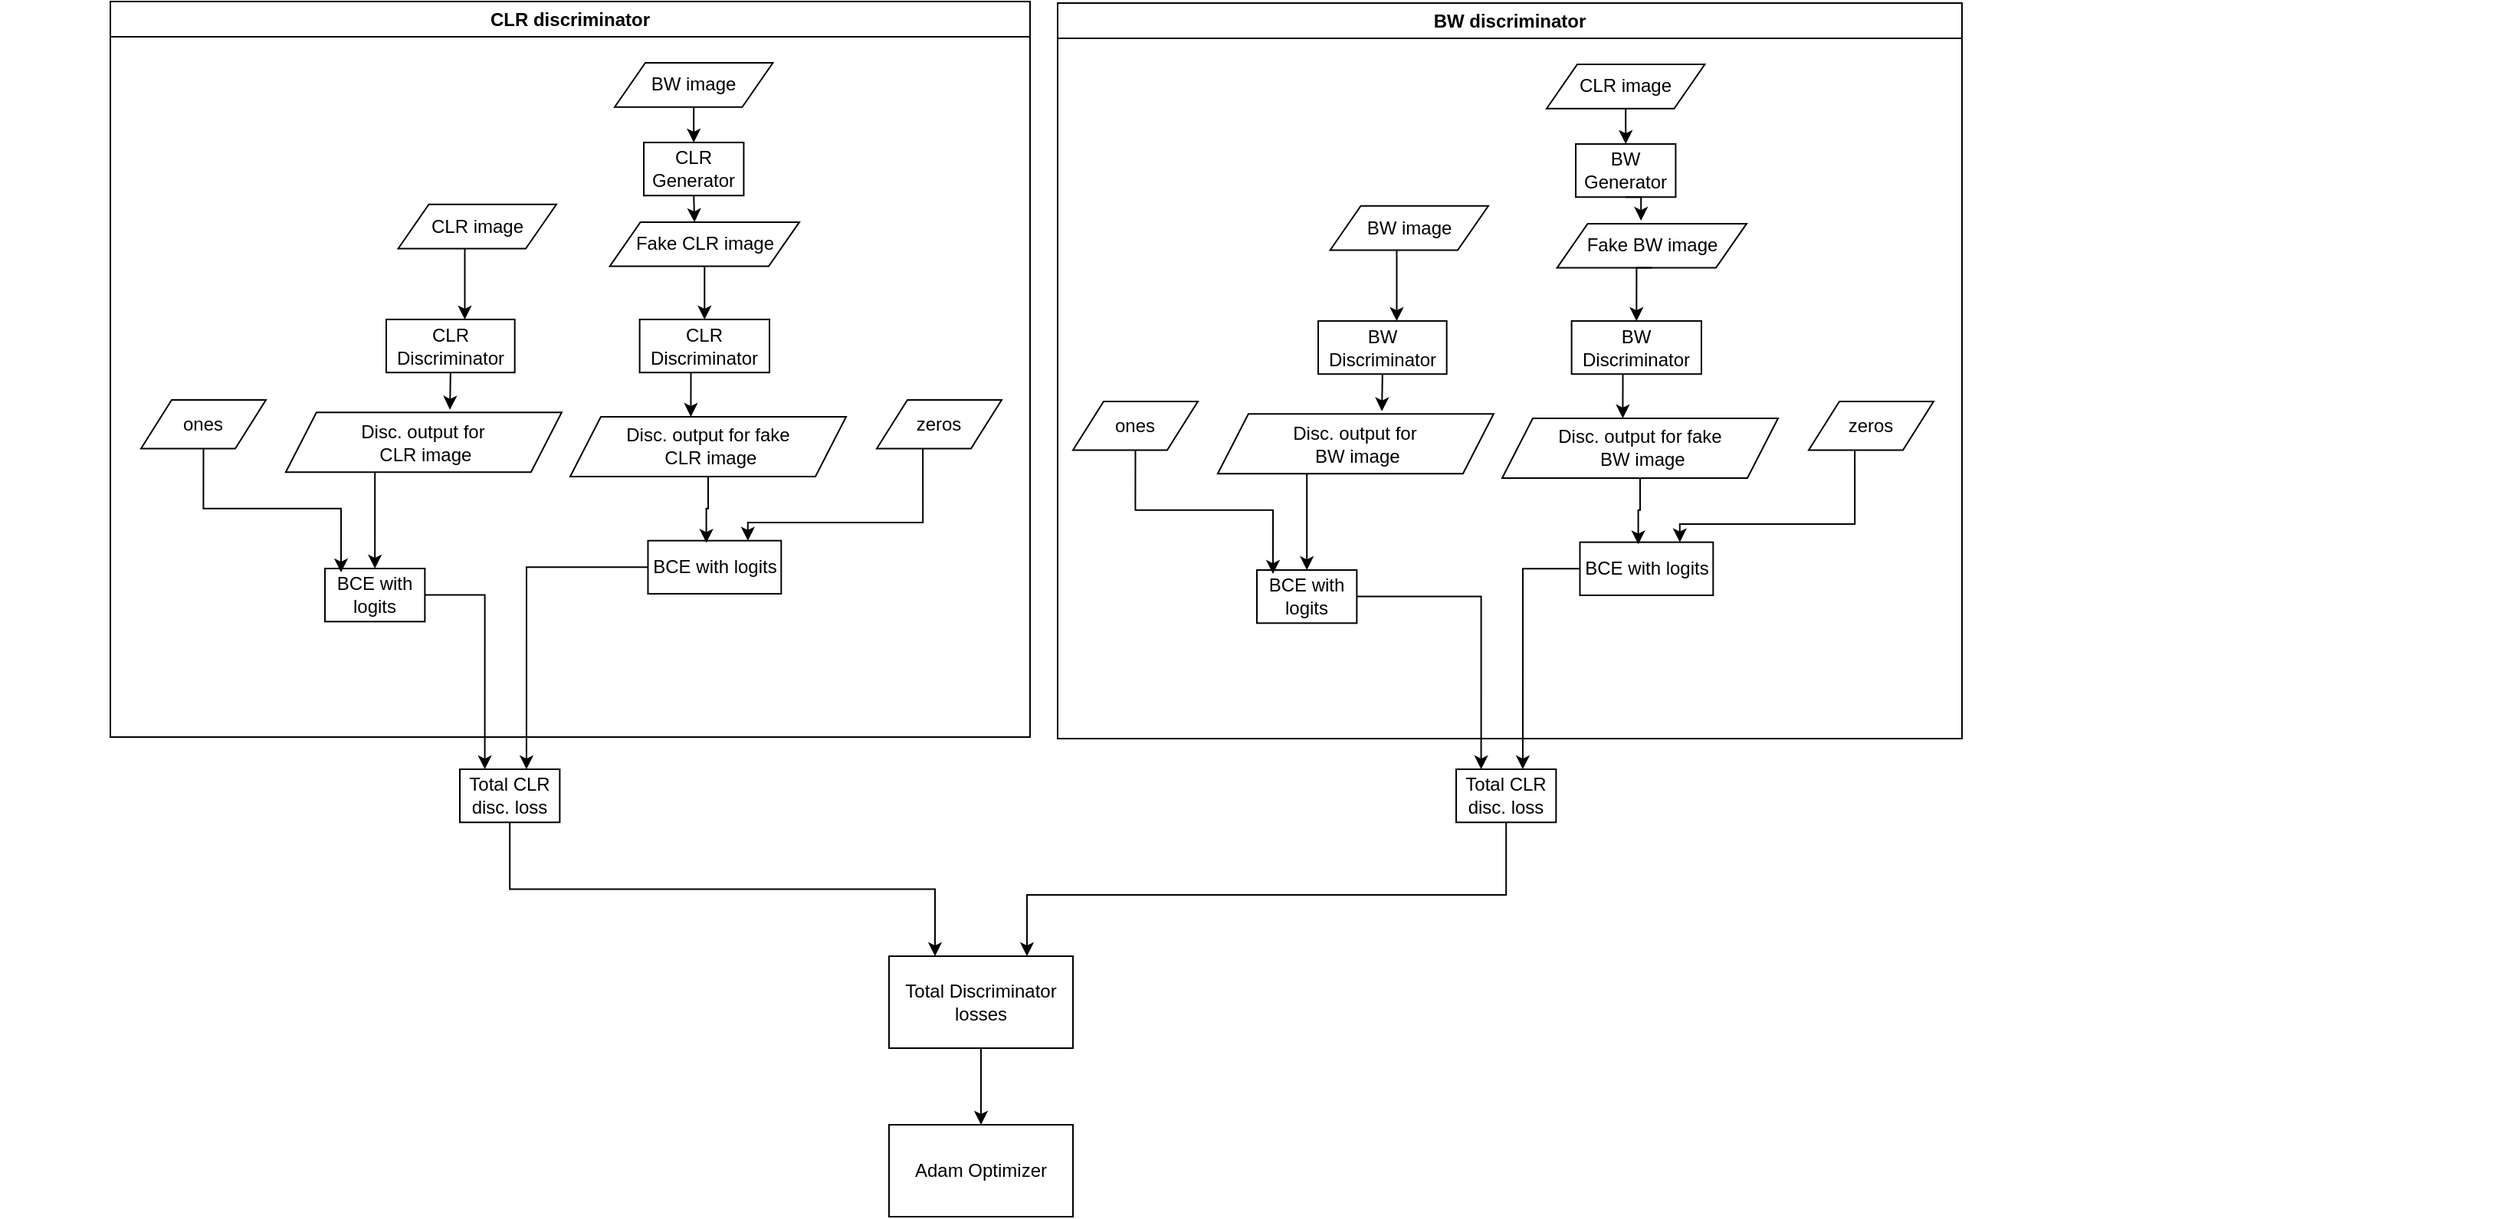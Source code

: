 <mxfile version="23.1.5" type="device">
  <diagram name="Page-1" id="wwtKJGUBj2cqh8s6im0r">
    <mxGraphModel dx="3502" dy="1117" grid="1" gridSize="10" guides="1" tooltips="1" connect="1" arrows="1" fold="1" page="1" pageScale="1" pageWidth="850" pageHeight="1100" math="0" shadow="0">
      <root>
        <mxCell id="0" />
        <mxCell id="1" parent="0" />
        <mxCell id="1-WBPtf6glRK3cqLHo0g-118" style="edgeStyle=orthogonalEdgeStyle;rounded=0;orthogonalLoop=1;jettySize=auto;html=1;exitX=0.5;exitY=1;exitDx=0;exitDy=0;entryX=0.5;entryY=0;entryDx=0;entryDy=0;" edge="1" parent="1" source="1-WBPtf6glRK3cqLHo0g-65" target="1-WBPtf6glRK3cqLHo0g-116">
          <mxGeometry relative="1" as="geometry" />
        </mxCell>
        <mxCell id="1-WBPtf6glRK3cqLHo0g-65" value="Total Discriminator losses" style="rounded=0;whiteSpace=wrap;html=1;container=0;" vertex="1" parent="1">
          <mxGeometry x="-930" y="730" width="120" height="60" as="geometry" />
        </mxCell>
        <mxCell id="1-WBPtf6glRK3cqLHo0g-72" value="" style="group;fontSize=9;" vertex="1" connectable="0" parent="1">
          <mxGeometry x="-1510" y="110" width="1630" height="532.65" as="geometry" />
        </mxCell>
        <mxCell id="1-WBPtf6glRK3cqLHo0g-84" value="CLR image" style="shape=parallelogram;perimeter=parallelogramPerimeter;whiteSpace=wrap;html=1;fixedSize=1;container=0;" vertex="1" parent="1-WBPtf6glRK3cqLHo0g-72">
          <mxGeometry x="1009.012" y="38" width="103.21" height="28.873" as="geometry" />
        </mxCell>
        <mxCell id="1-WBPtf6glRK3cqLHo0g-85" value="BW Generator" style="rounded=0;whiteSpace=wrap;html=1;container=0;" vertex="1" parent="1-WBPtf6glRK3cqLHo0g-72">
          <mxGeometry x="1028.025" y="89.972" width="65.185" height="34.648" as="geometry" />
        </mxCell>
        <mxCell id="1-WBPtf6glRK3cqLHo0g-86" style="edgeStyle=orthogonalEdgeStyle;rounded=0;orthogonalLoop=1;jettySize=auto;html=1;entryX=0.5;entryY=0;entryDx=0;entryDy=0;" edge="1" parent="1-WBPtf6glRK3cqLHo0g-72" source="1-WBPtf6glRK3cqLHo0g-84" target="1-WBPtf6glRK3cqLHo0g-85">
          <mxGeometry relative="1" as="geometry" />
        </mxCell>
        <mxCell id="1-WBPtf6glRK3cqLHo0g-87" style="edgeStyle=orthogonalEdgeStyle;rounded=0;orthogonalLoop=1;jettySize=auto;html=1;entryX=0.5;entryY=0;entryDx=0;entryDy=0;" edge="1" parent="1-WBPtf6glRK3cqLHo0g-72">
          <mxGeometry relative="1" as="geometry">
            <mxPoint x="911.235" y="159.268" as="sourcePoint" />
            <mxPoint x="911.235" y="205.465" as="targetPoint" />
          </mxGeometry>
        </mxCell>
        <mxCell id="1-WBPtf6glRK3cqLHo0g-88" value="BW image" style="shape=parallelogram;perimeter=parallelogramPerimeter;whiteSpace=wrap;html=1;fixedSize=1;container=0;" vertex="1" parent="1-WBPtf6glRK3cqLHo0g-72">
          <mxGeometry x="867.778" y="130.394" width="103.21" height="28.873" as="geometry" />
        </mxCell>
        <mxCell id="1-WBPtf6glRK3cqLHo0g-89" value="BW Discriminator" style="rounded=0;whiteSpace=wrap;html=1;container=0;" vertex="1" parent="1-WBPtf6glRK3cqLHo0g-72">
          <mxGeometry x="860" y="205.46" width="83.83" height="34.65" as="geometry" />
        </mxCell>
        <mxCell id="1-WBPtf6glRK3cqLHo0g-90" style="edgeStyle=orthogonalEdgeStyle;rounded=0;orthogonalLoop=1;jettySize=auto;html=1;entryX=0.5;entryY=0;entryDx=0;entryDy=0;exitX=0.438;exitY=1;exitDx=0;exitDy=0;exitPerimeter=0;" edge="1" parent="1-WBPtf6glRK3cqLHo0g-72">
          <mxGeometry relative="1" as="geometry">
            <mxPoint x="1058.749" y="240.113" as="sourcePoint" />
            <mxPoint x="1058.716" y="268.986" as="targetPoint" />
          </mxGeometry>
        </mxCell>
        <mxCell id="1-WBPtf6glRK3cqLHo0g-91" value="BW Discriminator" style="rounded=0;whiteSpace=wrap;html=1;container=0;" vertex="1" parent="1-WBPtf6glRK3cqLHo0g-72">
          <mxGeometry x="1025.31" y="205.46" width="84.69" height="34.65" as="geometry" />
        </mxCell>
        <mxCell id="1-WBPtf6glRK3cqLHo0g-92" value="Disc. output for fake&lt;br&gt;&amp;nbsp;BW image" style="shape=parallelogram;perimeter=parallelogramPerimeter;whiteSpace=wrap;html=1;fixedSize=1;container=0;" vertex="1" parent="1-WBPtf6glRK3cqLHo0g-72">
          <mxGeometry x="980" y="268.99" width="180" height="39.01" as="geometry" />
        </mxCell>
        <mxCell id="1-WBPtf6glRK3cqLHo0g-93" style="edgeStyle=orthogonalEdgeStyle;rounded=0;orthogonalLoop=1;jettySize=auto;html=1;entryX=0.5;entryY=0;entryDx=0;entryDy=0;" edge="1" parent="1-WBPtf6glRK3cqLHo0g-72" target="1-WBPtf6glRK3cqLHo0g-101">
          <mxGeometry relative="1" as="geometry">
            <mxPoint x="911.222" y="297.859" as="sourcePoint" />
          </mxGeometry>
        </mxCell>
        <mxCell id="1-WBPtf6glRK3cqLHo0g-94" value="BCE with logits" style="rounded=0;whiteSpace=wrap;html=1;container=0;" vertex="1" parent="1-WBPtf6glRK3cqLHo0g-72">
          <mxGeometry x="1030.741" y="349.831" width="86.914" height="34.648" as="geometry" />
        </mxCell>
        <mxCell id="1-WBPtf6glRK3cqLHo0g-95" style="edgeStyle=orthogonalEdgeStyle;rounded=0;orthogonalLoop=1;jettySize=auto;html=1;entryX=0.75;entryY=0;entryDx=0;entryDy=0;exitX=0.369;exitY=0.945;exitDx=0;exitDy=0;exitPerimeter=0;" edge="1" parent="1-WBPtf6glRK3cqLHo0g-72" source="1-WBPtf6glRK3cqLHo0g-98" target="1-WBPtf6glRK3cqLHo0g-94">
          <mxGeometry relative="1" as="geometry">
            <Array as="points">
              <mxPoint x="1210" y="338" />
              <mxPoint x="1096" y="338" />
            </Array>
            <mxPoint x="1210" y="295" as="sourcePoint" />
          </mxGeometry>
        </mxCell>
        <mxCell id="1-WBPtf6glRK3cqLHo0g-96" value="BW discriminator" style="swimlane;whiteSpace=wrap;html=1;container=0;" vertex="1" parent="1-WBPtf6glRK3cqLHo0g-72">
          <mxGeometry x="690" y="-2" width="590" height="480" as="geometry" />
        </mxCell>
        <mxCell id="1-WBPtf6glRK3cqLHo0g-97" value="Fake BW image" style="shape=parallelogram;perimeter=parallelogramPerimeter;whiteSpace=wrap;html=1;fixedSize=1;container=0;" vertex="1" parent="1-WBPtf6glRK3cqLHo0g-96">
          <mxGeometry x="325.8" y="143.94" width="123.7" height="28.87" as="geometry" />
        </mxCell>
        <mxCell id="1-WBPtf6glRK3cqLHo0g-98" value="zeros" style="shape=parallelogram;perimeter=parallelogramPerimeter;whiteSpace=wrap;html=1;fixedSize=1;container=0;" vertex="1" parent="1-WBPtf6glRK3cqLHo0g-72">
          <mxGeometry x="1179.999" y="258.001" width="81.481" height="31.761" as="geometry" />
        </mxCell>
        <mxCell id="1-WBPtf6glRK3cqLHo0g-99" value="Disc. output for&lt;br&gt;&amp;nbsp;BW image" style="shape=parallelogram;perimeter=parallelogramPerimeter;whiteSpace=wrap;html=1;fixedSize=1;container=0;" vertex="1" parent="1-WBPtf6glRK3cqLHo0g-72">
          <mxGeometry x="794.44" y="266.1" width="180" height="39.01" as="geometry" />
        </mxCell>
        <mxCell id="1-WBPtf6glRK3cqLHo0g-100" value="ones" style="shape=parallelogram;perimeter=parallelogramPerimeter;whiteSpace=wrap;html=1;fixedSize=1;container=0;" vertex="1" parent="1-WBPtf6glRK3cqLHo0g-72">
          <mxGeometry x="700" y="257.999" width="81.481" height="31.761" as="geometry" />
        </mxCell>
        <mxCell id="1-WBPtf6glRK3cqLHo0g-101" value="BCE with logits" style="rounded=0;whiteSpace=wrap;html=1;container=0;" vertex="1" parent="1-WBPtf6glRK3cqLHo0g-72">
          <mxGeometry x="820.002" y="368.001" width="65.185" height="34.648" as="geometry" />
        </mxCell>
        <mxCell id="1-WBPtf6glRK3cqLHo0g-102" style="edgeStyle=orthogonalEdgeStyle;rounded=0;orthogonalLoop=1;jettySize=auto;html=1;exitX=0.5;exitY=1;exitDx=0;exitDy=0;entryX=0.161;entryY=0.073;entryDx=0;entryDy=0;entryPerimeter=0;" edge="1" parent="1-WBPtf6glRK3cqLHo0g-72" source="1-WBPtf6glRK3cqLHo0g-100" target="1-WBPtf6glRK3cqLHo0g-101">
          <mxGeometry relative="1" as="geometry" />
        </mxCell>
        <mxCell id="1-WBPtf6glRK3cqLHo0g-103" style="edgeStyle=orthogonalEdgeStyle;rounded=0;orthogonalLoop=1;jettySize=auto;html=1;exitX=0.5;exitY=1;exitDx=0;exitDy=0;entryX=0.5;entryY=0;entryDx=0;entryDy=0;" edge="1" parent="1-WBPtf6glRK3cqLHo0g-72" source="1-WBPtf6glRK3cqLHo0g-97" target="1-WBPtf6glRK3cqLHo0g-91">
          <mxGeometry relative="1" as="geometry" />
        </mxCell>
        <mxCell id="1-WBPtf6glRK3cqLHo0g-105" style="edgeStyle=orthogonalEdgeStyle;rounded=0;orthogonalLoop=1;jettySize=auto;html=1;exitX=0.5;exitY=1;exitDx=0;exitDy=0;entryX=0.595;entryY=-0.045;entryDx=0;entryDy=0;entryPerimeter=0;" edge="1" parent="1-WBPtf6glRK3cqLHo0g-72" source="1-WBPtf6glRK3cqLHo0g-89" target="1-WBPtf6glRK3cqLHo0g-99">
          <mxGeometry relative="1" as="geometry" />
        </mxCell>
        <mxCell id="1-WBPtf6glRK3cqLHo0g-106" style="edgeStyle=orthogonalEdgeStyle;rounded=0;orthogonalLoop=1;jettySize=auto;html=1;exitX=0.5;exitY=1;exitDx=0;exitDy=0;entryX=0.438;entryY=0.039;entryDx=0;entryDy=0;entryPerimeter=0;" edge="1" parent="1-WBPtf6glRK3cqLHo0g-72" source="1-WBPtf6glRK3cqLHo0g-92" target="1-WBPtf6glRK3cqLHo0g-94">
          <mxGeometry relative="1" as="geometry" />
        </mxCell>
        <mxCell id="1-WBPtf6glRK3cqLHo0g-107" value="Total CLR disc. loss" style="rounded=0;whiteSpace=wrap;html=1;container=0;" vertex="1" parent="1-WBPtf6glRK3cqLHo0g-72">
          <mxGeometry x="949.999" y="498.002" width="65.185" height="34.648" as="geometry" />
        </mxCell>
        <mxCell id="1-WBPtf6glRK3cqLHo0g-108" style="edgeStyle=orthogonalEdgeStyle;rounded=0;orthogonalLoop=1;jettySize=auto;html=1;entryX=0.25;entryY=0;entryDx=0;entryDy=0;" edge="1" parent="1-WBPtf6glRK3cqLHo0g-72" source="1-WBPtf6glRK3cqLHo0g-101" target="1-WBPtf6glRK3cqLHo0g-107">
          <mxGeometry relative="1" as="geometry" />
        </mxCell>
        <mxCell id="1-WBPtf6glRK3cqLHo0g-109" style="edgeStyle=orthogonalEdgeStyle;rounded=0;orthogonalLoop=1;jettySize=auto;html=1;entryX=0.667;entryY=0;entryDx=0;entryDy=0;entryPerimeter=0;" edge="1" parent="1-WBPtf6glRK3cqLHo0g-72" source="1-WBPtf6glRK3cqLHo0g-94" target="1-WBPtf6glRK3cqLHo0g-107">
          <mxGeometry relative="1" as="geometry" />
        </mxCell>
        <mxCell id="1-WBPtf6glRK3cqLHo0g-114" style="edgeStyle=orthogonalEdgeStyle;rounded=0;orthogonalLoop=1;jettySize=auto;html=1;exitX=0.5;exitY=1;exitDx=0;exitDy=0;entryX=0.443;entryY=-0.067;entryDx=0;entryDy=0;entryPerimeter=0;" edge="1" parent="1-WBPtf6glRK3cqLHo0g-72" source="1-WBPtf6glRK3cqLHo0g-85" target="1-WBPtf6glRK3cqLHo0g-97">
          <mxGeometry relative="1" as="geometry" />
        </mxCell>
        <mxCell id="1-WBPtf6glRK3cqLHo0g-36" value="BW image" style="shape=parallelogram;perimeter=parallelogramPerimeter;whiteSpace=wrap;html=1;fixedSize=1;container=0;" vertex="1" parent="1-WBPtf6glRK3cqLHo0g-72">
          <mxGeometry x="401.012" y="37" width="103.21" height="28.873" as="geometry" />
        </mxCell>
        <mxCell id="1-WBPtf6glRK3cqLHo0g-38" value="CLR Generator" style="rounded=0;whiteSpace=wrap;html=1;container=0;" vertex="1" parent="1-WBPtf6glRK3cqLHo0g-72">
          <mxGeometry x="420.025" y="88.972" width="65.185" height="34.648" as="geometry" />
        </mxCell>
        <mxCell id="1-WBPtf6glRK3cqLHo0g-35" style="edgeStyle=orthogonalEdgeStyle;rounded=0;orthogonalLoop=1;jettySize=auto;html=1;entryX=0.5;entryY=0;entryDx=0;entryDy=0;" edge="1" parent="1-WBPtf6glRK3cqLHo0g-72" source="1-WBPtf6glRK3cqLHo0g-36" target="1-WBPtf6glRK3cqLHo0g-38">
          <mxGeometry relative="1" as="geometry" />
        </mxCell>
        <mxCell id="1-WBPtf6glRK3cqLHo0g-39" style="edgeStyle=orthogonalEdgeStyle;rounded=0;orthogonalLoop=1;jettySize=auto;html=1;entryX=0.5;entryY=0;entryDx=0;entryDy=0;" edge="1" parent="1-WBPtf6glRK3cqLHo0g-72">
          <mxGeometry relative="1" as="geometry">
            <mxPoint x="303.235" y="158.268" as="sourcePoint" />
            <mxPoint x="303.235" y="204.465" as="targetPoint" />
          </mxGeometry>
        </mxCell>
        <mxCell id="1-WBPtf6glRK3cqLHo0g-40" value="CLR image" style="shape=parallelogram;perimeter=parallelogramPerimeter;whiteSpace=wrap;html=1;fixedSize=1;container=0;" vertex="1" parent="1-WBPtf6glRK3cqLHo0g-72">
          <mxGeometry x="259.778" y="129.394" width="103.21" height="28.873" as="geometry" />
        </mxCell>
        <mxCell id="1-WBPtf6glRK3cqLHo0g-42" value="CLR Discriminator" style="rounded=0;whiteSpace=wrap;html=1;container=0;" vertex="1" parent="1-WBPtf6glRK3cqLHo0g-72">
          <mxGeometry x="252" y="204.46" width="83.83" height="34.65" as="geometry" />
        </mxCell>
        <mxCell id="1-WBPtf6glRK3cqLHo0g-47" style="edgeStyle=orthogonalEdgeStyle;rounded=0;orthogonalLoop=1;jettySize=auto;html=1;entryX=0.5;entryY=0;entryDx=0;entryDy=0;exitX=0.438;exitY=1;exitDx=0;exitDy=0;exitPerimeter=0;" edge="1" parent="1-WBPtf6glRK3cqLHo0g-72">
          <mxGeometry relative="1" as="geometry">
            <mxPoint x="450.749" y="239.113" as="sourcePoint" />
            <mxPoint x="450.716" y="267.986" as="targetPoint" />
          </mxGeometry>
        </mxCell>
        <mxCell id="1-WBPtf6glRK3cqLHo0g-48" value="CLR Discriminator" style="rounded=0;whiteSpace=wrap;html=1;container=0;" vertex="1" parent="1-WBPtf6glRK3cqLHo0g-72">
          <mxGeometry x="417.31" y="204.46" width="84.69" height="34.65" as="geometry" />
        </mxCell>
        <mxCell id="1-WBPtf6glRK3cqLHo0g-50" value="Disc. output for fake&lt;br&gt;&amp;nbsp;CLR image" style="shape=parallelogram;perimeter=parallelogramPerimeter;whiteSpace=wrap;html=1;fixedSize=1;container=0;" vertex="1" parent="1-WBPtf6glRK3cqLHo0g-72">
          <mxGeometry x="372" y="267.99" width="180" height="39.01" as="geometry" />
        </mxCell>
        <mxCell id="1-WBPtf6glRK3cqLHo0g-45" style="edgeStyle=orthogonalEdgeStyle;rounded=0;orthogonalLoop=1;jettySize=auto;html=1;entryX=0.5;entryY=0;entryDx=0;entryDy=0;" edge="1" parent="1-WBPtf6glRK3cqLHo0g-72" target="1-WBPtf6glRK3cqLHo0g-52">
          <mxGeometry relative="1" as="geometry">
            <mxPoint x="303.222" y="296.859" as="sourcePoint" />
          </mxGeometry>
        </mxCell>
        <mxCell id="1-WBPtf6glRK3cqLHo0g-55" value="BCE with logits" style="rounded=0;whiteSpace=wrap;html=1;container=0;" vertex="1" parent="1-WBPtf6glRK3cqLHo0g-72">
          <mxGeometry x="422.741" y="348.831" width="86.914" height="34.648" as="geometry" />
        </mxCell>
        <mxCell id="1-WBPtf6glRK3cqLHo0g-56" style="edgeStyle=orthogonalEdgeStyle;rounded=0;orthogonalLoop=1;jettySize=auto;html=1;entryX=0.75;entryY=0;entryDx=0;entryDy=0;exitX=0.369;exitY=0.945;exitDx=0;exitDy=0;exitPerimeter=0;" edge="1" parent="1-WBPtf6glRK3cqLHo0g-72" source="1-WBPtf6glRK3cqLHo0g-57" target="1-WBPtf6glRK3cqLHo0g-55">
          <mxGeometry relative="1" as="geometry">
            <Array as="points">
              <mxPoint x="602" y="337" />
              <mxPoint x="488" y="337" />
            </Array>
            <mxPoint x="602" y="294" as="sourcePoint" />
          </mxGeometry>
        </mxCell>
        <mxCell id="1-WBPtf6glRK3cqLHo0g-63" value="CLR discriminator" style="swimlane;whiteSpace=wrap;html=1;container=0;" vertex="1" parent="1-WBPtf6glRK3cqLHo0g-72">
          <mxGeometry x="72" y="-3" width="600" height="480" as="geometry" />
        </mxCell>
        <mxCell id="1-WBPtf6glRK3cqLHo0g-44" value="Fake CLR image" style="shape=parallelogram;perimeter=parallelogramPerimeter;whiteSpace=wrap;html=1;fixedSize=1;container=0;" vertex="1" parent="1-WBPtf6glRK3cqLHo0g-63">
          <mxGeometry x="325.8" y="143.94" width="123.7" height="28.87" as="geometry" />
        </mxCell>
        <mxCell id="1-WBPtf6glRK3cqLHo0g-57" value="zeros" style="shape=parallelogram;perimeter=parallelogramPerimeter;whiteSpace=wrap;html=1;fixedSize=1;container=0;" vertex="1" parent="1-WBPtf6glRK3cqLHo0g-72">
          <mxGeometry x="571.999" y="257.001" width="81.481" height="31.761" as="geometry" />
        </mxCell>
        <mxCell id="1-WBPtf6glRK3cqLHo0g-68" value="Disc. output for&lt;br&gt;&amp;nbsp;CLR image" style="shape=parallelogram;perimeter=parallelogramPerimeter;whiteSpace=wrap;html=1;fixedSize=1;container=0;" vertex="1" parent="1-WBPtf6glRK3cqLHo0g-72">
          <mxGeometry x="186.44" y="265.1" width="180" height="39.01" as="geometry" />
        </mxCell>
        <mxCell id="1-WBPtf6glRK3cqLHo0g-53" value="ones" style="shape=parallelogram;perimeter=parallelogramPerimeter;whiteSpace=wrap;html=1;fixedSize=1;container=0;" vertex="1" parent="1-WBPtf6glRK3cqLHo0g-72">
          <mxGeometry x="92" y="256.999" width="81.481" height="31.761" as="geometry" />
        </mxCell>
        <mxCell id="1-WBPtf6glRK3cqLHo0g-52" value="BCE with logits" style="rounded=0;whiteSpace=wrap;html=1;container=0;" vertex="1" parent="1-WBPtf6glRK3cqLHo0g-72">
          <mxGeometry x="212.002" y="367.001" width="65.185" height="34.648" as="geometry" />
        </mxCell>
        <mxCell id="1-WBPtf6glRK3cqLHo0g-70" style="edgeStyle=orthogonalEdgeStyle;rounded=0;orthogonalLoop=1;jettySize=auto;html=1;exitX=0.5;exitY=1;exitDx=0;exitDy=0;entryX=0.161;entryY=0.073;entryDx=0;entryDy=0;entryPerimeter=0;" edge="1" parent="1-WBPtf6glRK3cqLHo0g-72" source="1-WBPtf6glRK3cqLHo0g-53" target="1-WBPtf6glRK3cqLHo0g-52">
          <mxGeometry relative="1" as="geometry" />
        </mxCell>
        <mxCell id="1-WBPtf6glRK3cqLHo0g-74" style="edgeStyle=orthogonalEdgeStyle;rounded=0;orthogonalLoop=1;jettySize=auto;html=1;exitX=0.5;exitY=1;exitDx=0;exitDy=0;entryX=0.5;entryY=0;entryDx=0;entryDy=0;" edge="1" parent="1-WBPtf6glRK3cqLHo0g-72" source="1-WBPtf6glRK3cqLHo0g-44" target="1-WBPtf6glRK3cqLHo0g-48">
          <mxGeometry relative="1" as="geometry" />
        </mxCell>
        <mxCell id="1-WBPtf6glRK3cqLHo0g-78" style="edgeStyle=orthogonalEdgeStyle;rounded=0;orthogonalLoop=1;jettySize=auto;html=1;exitX=0.5;exitY=1;exitDx=0;exitDy=0;entryX=0.595;entryY=-0.045;entryDx=0;entryDy=0;entryPerimeter=0;" edge="1" parent="1-WBPtf6glRK3cqLHo0g-72" source="1-WBPtf6glRK3cqLHo0g-42" target="1-WBPtf6glRK3cqLHo0g-68">
          <mxGeometry relative="1" as="geometry" />
        </mxCell>
        <mxCell id="1-WBPtf6glRK3cqLHo0g-81" style="edgeStyle=orthogonalEdgeStyle;rounded=0;orthogonalLoop=1;jettySize=auto;html=1;exitX=0.5;exitY=1;exitDx=0;exitDy=0;entryX=0.438;entryY=0.039;entryDx=0;entryDy=0;entryPerimeter=0;" edge="1" parent="1-WBPtf6glRK3cqLHo0g-72" source="1-WBPtf6glRK3cqLHo0g-50" target="1-WBPtf6glRK3cqLHo0g-55">
          <mxGeometry relative="1" as="geometry" />
        </mxCell>
        <mxCell id="1-WBPtf6glRK3cqLHo0g-112" style="edgeStyle=orthogonalEdgeStyle;rounded=0;orthogonalLoop=1;jettySize=auto;html=1;exitX=0.5;exitY=1;exitDx=0;exitDy=0;entryX=0.447;entryY=0.002;entryDx=0;entryDy=0;entryPerimeter=0;" edge="1" parent="1-WBPtf6glRK3cqLHo0g-72" source="1-WBPtf6glRK3cqLHo0g-38" target="1-WBPtf6glRK3cqLHo0g-44">
          <mxGeometry relative="1" as="geometry" />
        </mxCell>
        <mxCell id="1-WBPtf6glRK3cqLHo0g-58" value="Total CLR disc. loss" style="rounded=0;whiteSpace=wrap;html=1;container=0;" vertex="1" parent="1-WBPtf6glRK3cqLHo0g-72">
          <mxGeometry x="299.999" y="498.002" width="65.185" height="34.648" as="geometry" />
        </mxCell>
        <mxCell id="1-WBPtf6glRK3cqLHo0g-51" style="edgeStyle=orthogonalEdgeStyle;rounded=0;orthogonalLoop=1;jettySize=auto;html=1;entryX=0.25;entryY=0;entryDx=0;entryDy=0;" edge="1" parent="1-WBPtf6glRK3cqLHo0g-72" source="1-WBPtf6glRK3cqLHo0g-52" target="1-WBPtf6glRK3cqLHo0g-58">
          <mxGeometry relative="1" as="geometry" />
        </mxCell>
        <mxCell id="1-WBPtf6glRK3cqLHo0g-59" style="edgeStyle=orthogonalEdgeStyle;rounded=0;orthogonalLoop=1;jettySize=auto;html=1;entryX=0.667;entryY=0;entryDx=0;entryDy=0;entryPerimeter=0;" edge="1" parent="1-WBPtf6glRK3cqLHo0g-72" source="1-WBPtf6glRK3cqLHo0g-55" target="1-WBPtf6glRK3cqLHo0g-58">
          <mxGeometry relative="1" as="geometry" />
        </mxCell>
        <mxCell id="1-WBPtf6glRK3cqLHo0g-73" style="edgeStyle=orthogonalEdgeStyle;rounded=0;orthogonalLoop=1;jettySize=auto;html=1;exitX=0.5;exitY=1;exitDx=0;exitDy=0;entryX=0.25;entryY=0;entryDx=0;entryDy=0;" edge="1" parent="1" source="1-WBPtf6glRK3cqLHo0g-58" target="1-WBPtf6glRK3cqLHo0g-65">
          <mxGeometry relative="1" as="geometry" />
        </mxCell>
        <mxCell id="1-WBPtf6glRK3cqLHo0g-110" style="edgeStyle=orthogonalEdgeStyle;rounded=0;orthogonalLoop=1;jettySize=auto;html=1;entryX=0.75;entryY=0;entryDx=0;entryDy=0;" edge="1" parent="1" source="1-WBPtf6glRK3cqLHo0g-107" target="1-WBPtf6glRK3cqLHo0g-65">
          <mxGeometry relative="1" as="geometry">
            <Array as="points">
              <mxPoint x="-527" y="690" />
              <mxPoint x="-840" y="690" />
            </Array>
          </mxGeometry>
        </mxCell>
        <mxCell id="1-WBPtf6glRK3cqLHo0g-116" value="Adam Optimizer" style="rounded=0;whiteSpace=wrap;html=1;" vertex="1" parent="1">
          <mxGeometry x="-930" y="840" width="120" height="60" as="geometry" />
        </mxCell>
      </root>
    </mxGraphModel>
  </diagram>
</mxfile>
